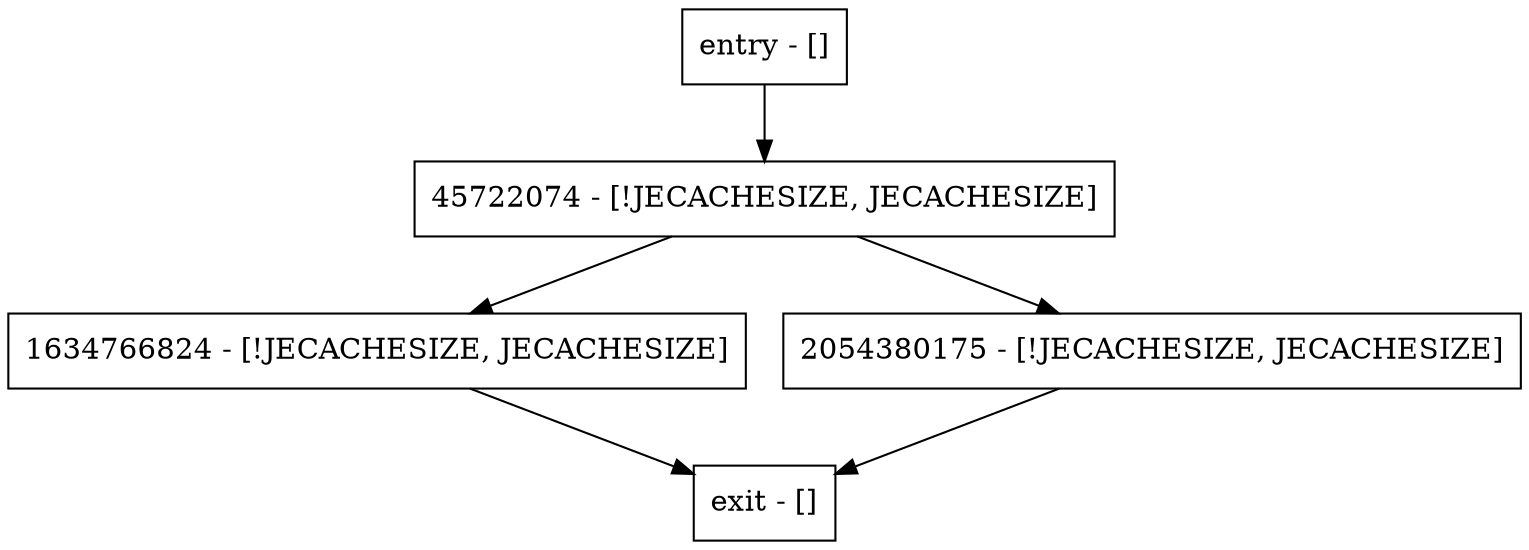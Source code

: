digraph checkDiskLimitViolation {
node [shape=record];
entry [label="entry - []"];
exit [label="exit - []"];
1634766824 [label="1634766824 - [!JECACHESIZE, JECACHESIZE]"];
2054380175 [label="2054380175 - [!JECACHESIZE, JECACHESIZE]"];
45722074 [label="45722074 - [!JECACHESIZE, JECACHESIZE]"];
entry;
exit;
entry -> 45722074;
1634766824 -> exit;
2054380175 -> exit;
45722074 -> 1634766824;
45722074 -> 2054380175;
}
